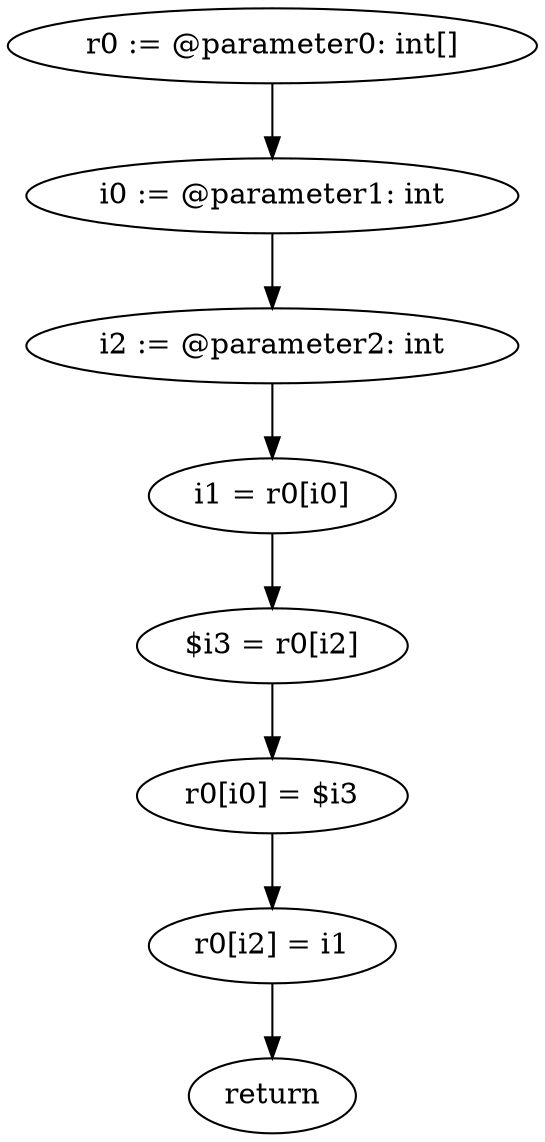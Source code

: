 digraph "unitGraph" {
    "r0 := @parameter0: int[]"
    "i0 := @parameter1: int"
    "i2 := @parameter2: int"
    "i1 = r0[i0]"
    "$i3 = r0[i2]"
    "r0[i0] = $i3"
    "r0[i2] = i1"
    "return"
    "r0 := @parameter0: int[]"->"i0 := @parameter1: int";
    "i0 := @parameter1: int"->"i2 := @parameter2: int";
    "i2 := @parameter2: int"->"i1 = r0[i0]";
    "i1 = r0[i0]"->"$i3 = r0[i2]";
    "$i3 = r0[i2]"->"r0[i0] = $i3";
    "r0[i0] = $i3"->"r0[i2] = i1";
    "r0[i2] = i1"->"return";
}

